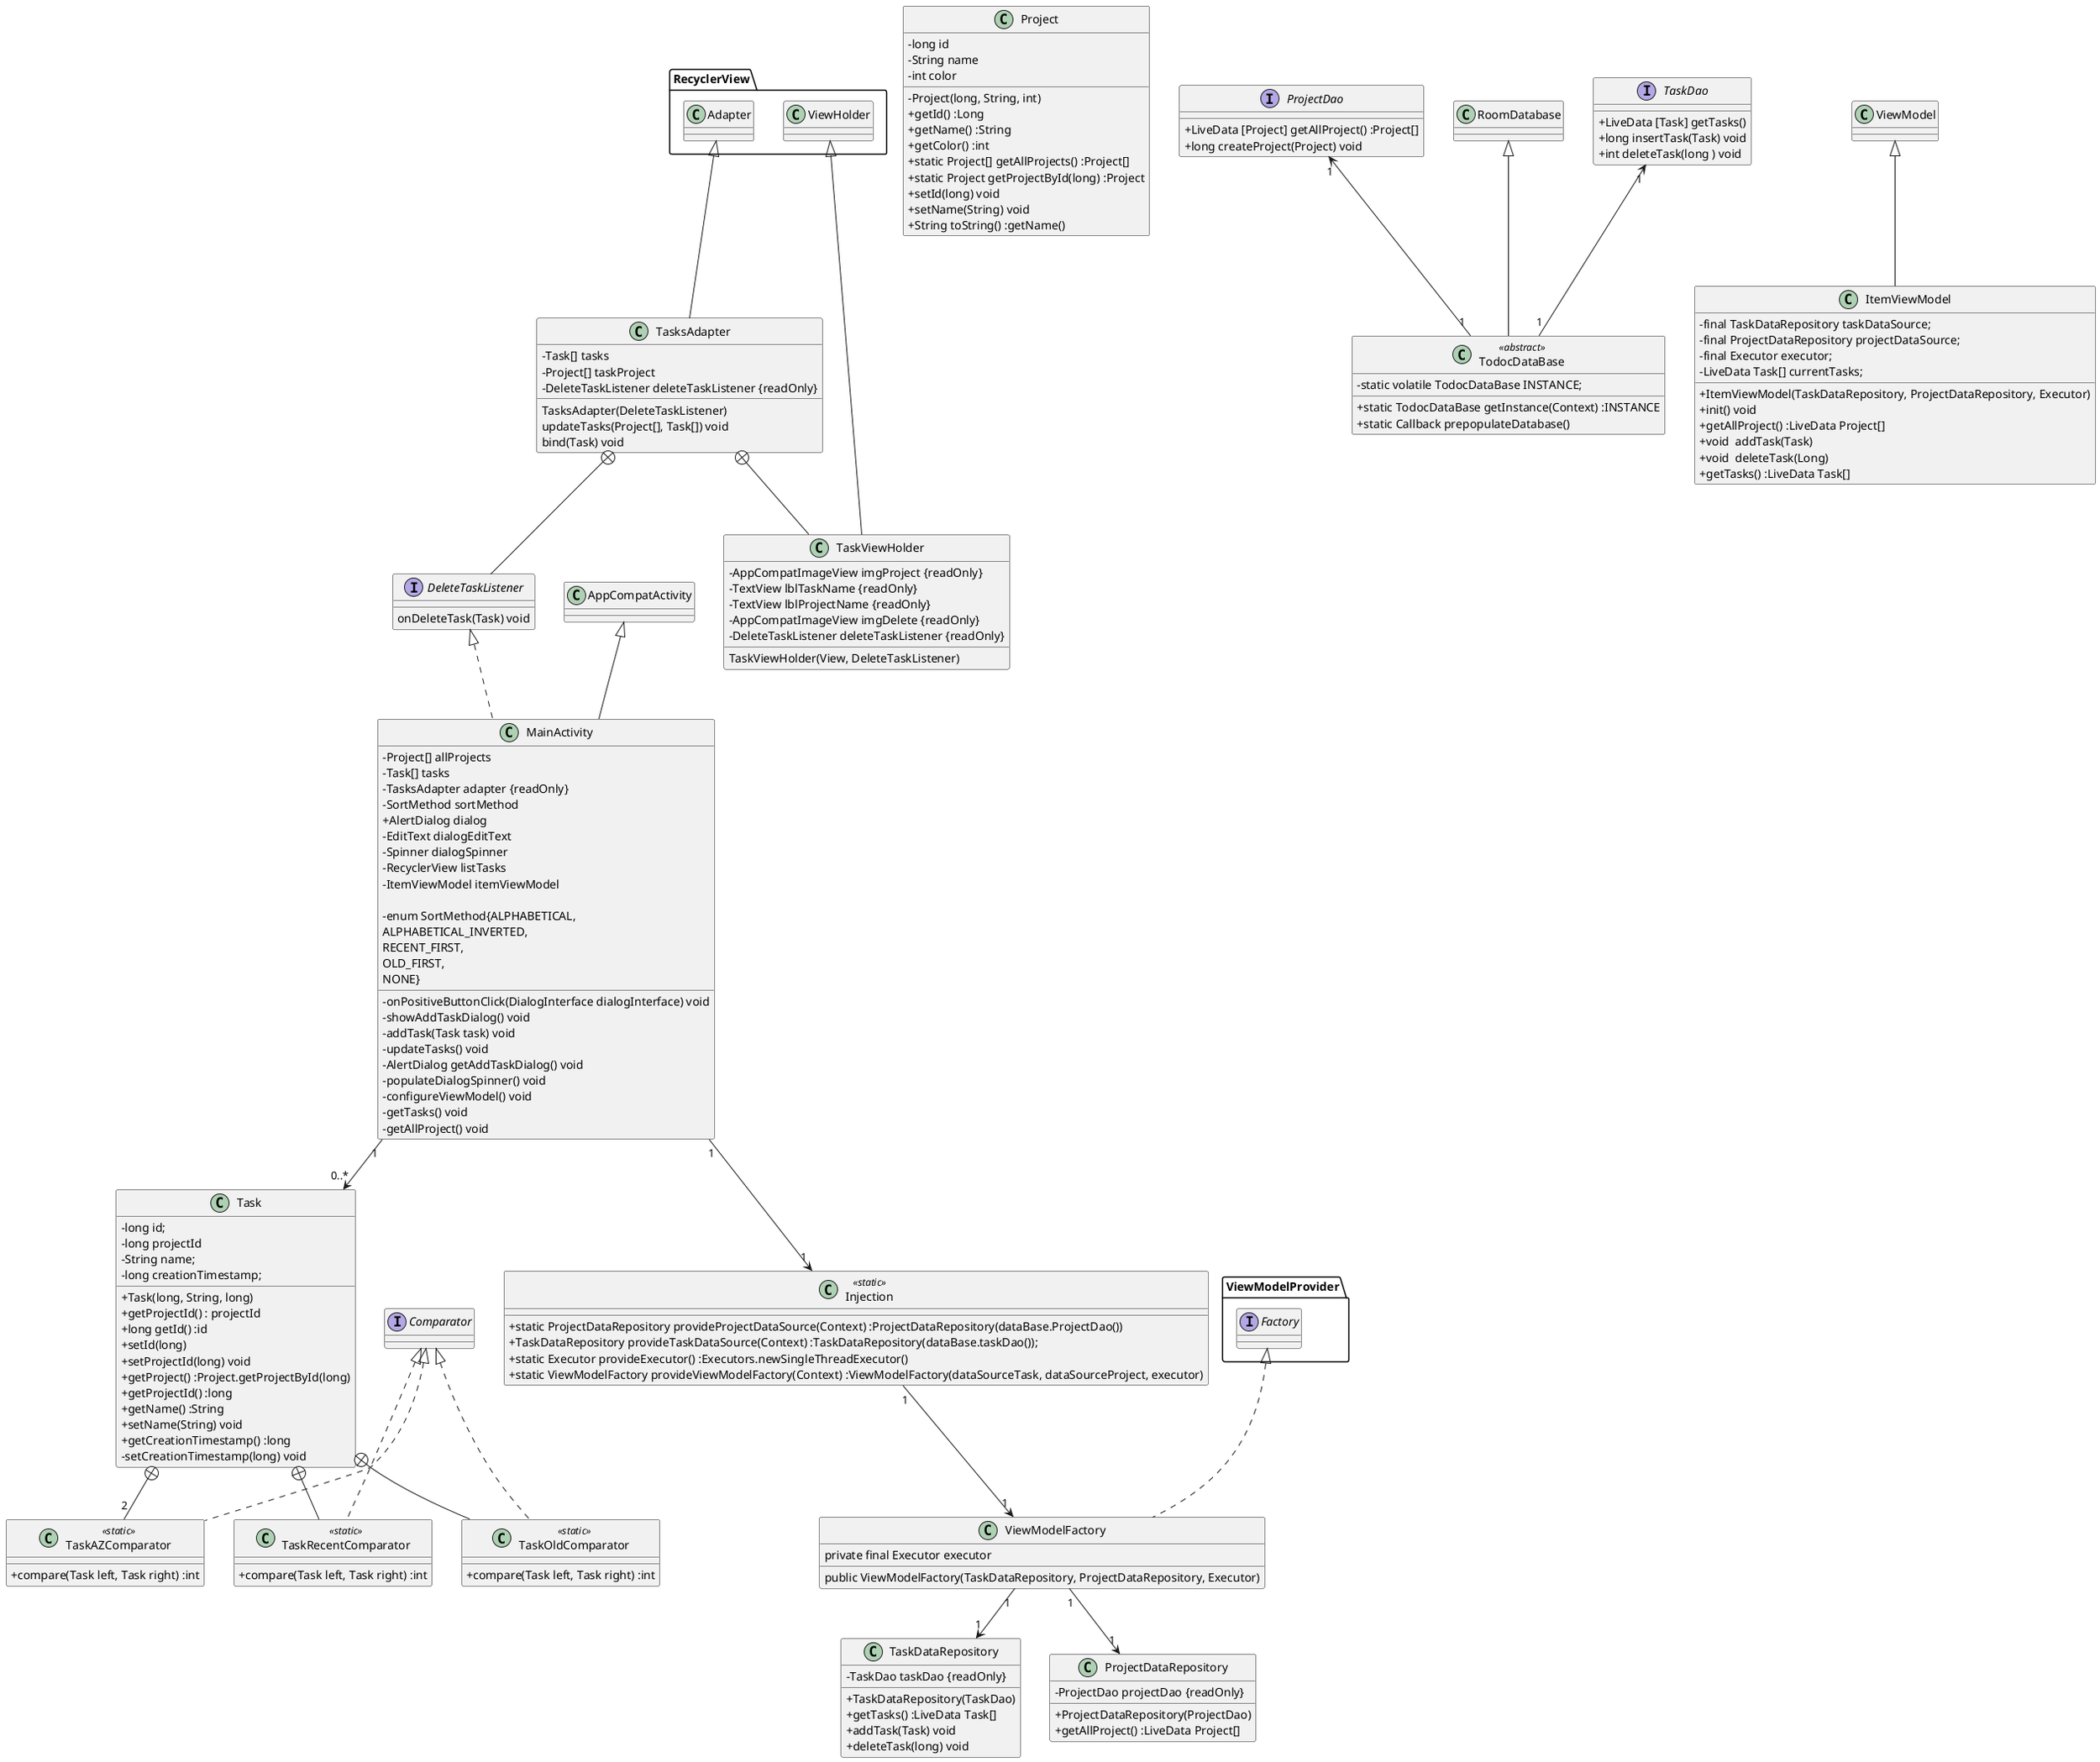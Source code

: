 @startuml
skinparam classAttributeIconSize 0

class MainActivity extends AppCompatActivity implements DeleteTaskListener {

    - Project[] allProjects
    - Task[] tasks
    - TasksAdapter adapter {readOnly}
    - SortMethod sortMethod
    + AlertDialog dialog
    - EditText dialogEditText
    - Spinner dialogSpinner
    - RecyclerView listTasks
    - ItemViewModel itemViewModel

    - onPositiveButtonClick(DialogInterface dialogInterface) void
    - showAddTaskDialog() void
    - addTask(Task task) void
    - updateTasks() void
    - AlertDialog getAddTaskDialog() void
    - populateDialogSpinner() void
    - enum SortMethod{ALPHABETICAL,
                              ALPHABETICAL_INVERTED,
                              RECENT_FIRST,
                              OLD_FIRST,
                              NONE}
    - configureViewModel() void
    - getTasks() void
    - getAllProject() void
}
MainActivity "1" -down-> "0..*" Task
MainActivity "1" -down-> "1" Injection

class Task {
    - long id;
    - long projectId
    - String name;
    - long creationTimestamp;

    + Task(long, String, long)
    + getProjectId() : projectId
    + long getId() :id
    + setId(long)
    + setProjectId(long) void
    + getProject() :Project.getProjectById(long)
    + getProjectId() :long
    + getName() :String
    + setName(String) void
    + getCreationTimestamp() :long
    - setCreationTimestamp(long) void
}

Task  +-- "2" TaskAZComparator
Task +-- TaskRecentComparator
Task +-d- TaskOldComparator


class TaskAZComparator <<static>> implements Comparator {
        + compare(Task left, Task right) :int
    }

class TaskRecentComparator <<static>> implements Comparator {
        + compare(Task left, Task right) :int
    }

 class TaskOldComparator <<static>> implements Comparator{
        + compare(Task left, Task right) :int
    }

class Project {
    -long id
    -String name
    -int color

    -Project(long, String, int)
    +getId() :Long
    +getName() :String
    +getColor() :int
    +static Project[] getAllProjects() :Project[]
    +static Project getProjectById(long) :Project
    +setId(long) void
    +setName(String) void
    +String toString() :getName()
    }

class TasksAdapter extends RecyclerView.Adapter{
    -Task[] tasks
    -Project[] taskProject
    -DeleteTaskListener deleteTaskListener {readOnly}
    TasksAdapter(DeleteTaskListener)
    updateTasks(Project[], Task[]) void
    bind(Task) void
}

interface DeleteTaskListener{
onDeleteTask(Task) void
}

class TaskViewHolder extends RecyclerView.ViewHolder {
        - AppCompatImageView imgProject {readOnly}
        - TextView lblTaskName {readOnly}
        - TextView lblProjectName {readOnly}
        - AppCompatImageView imgDelete {readOnly}
        - DeleteTaskListener deleteTaskListener {readOnly}
          TaskViewHolder(View, DeleteTaskListener)
    }

class TodocDataBase <<abstract>> extends RoomDatabase {
        -static volatile TodocDataBase INSTANCE;
        +static TodocDataBase getInstance(Context) :INSTANCE
        + static Callback prepopulateDatabase()
    }
TaskDao "1" <-down- "1" TodocDataBase
ProjectDao "1" <-down- "1" TodocDataBase


interface TaskDao {
    +LiveData [Task] getTasks()
    +long insertTask(Task) void
    +int deleteTask(long ) void
}


interface ProjectDao {
   +LiveData [Project] getAllProject() :Project[]
   +long createProject(Project) void
}

class ViewModelFactory implements ViewModelProvider.Factory {
    private final Executor executor
    public ViewModelFactory(TaskDataRepository, ProjectDataRepository, Executor)
 }

Injection "1" -down-> "1" ViewModelFactory
ViewModelFactory "1" -down-> "1" TaskDataRepository
ViewModelFactory "1" -down-> "1" ProjectDataRepository

class Injection <<static>> {
+static ProjectDataRepository provideProjectDataSource(Context) :ProjectDataRepository(dataBase.ProjectDao())
+TaskDataRepository provideTaskDataSource(Context) :TaskDataRepository(dataBase.taskDao());
+static Executor provideExecutor() :Executors.newSingleThreadExecutor()
+static ViewModelFactory provideViewModelFactory(Context) :ViewModelFactory(dataSourceTask, dataSourceProject, executor)
}


class ProjectDataRepository {
    -ProjectDao projectDao {readOnly}
    +ProjectDataRepository(ProjectDao)
    + getAllProject() :LiveData Project[]
}


class TaskDataRepository {
    -TaskDao taskDao {readOnly}

    +TaskDataRepository(TaskDao)
    +getTasks() :LiveData Task[]
    +addTask(Task) void
    +deleteTask(long) void
}

class ItemViewModel extends ViewModel {
    - final TaskDataRepository taskDataSource;
    - final ProjectDataRepository projectDataSource;
    - final Executor executor;
    - LiveData Task[] currentTasks;

    + ItemViewModel(TaskDataRepository, ProjectDataRepository, Executor)
    + init() void
    + getAllProject() :LiveData Project[]
    + void  addTask(Task)
    + void  deleteTask(Long)
    +  getTasks() :LiveData Task[]
}



TasksAdapter +-- DeleteTaskListener
TasksAdapter +-- TaskViewHolder
@enduml